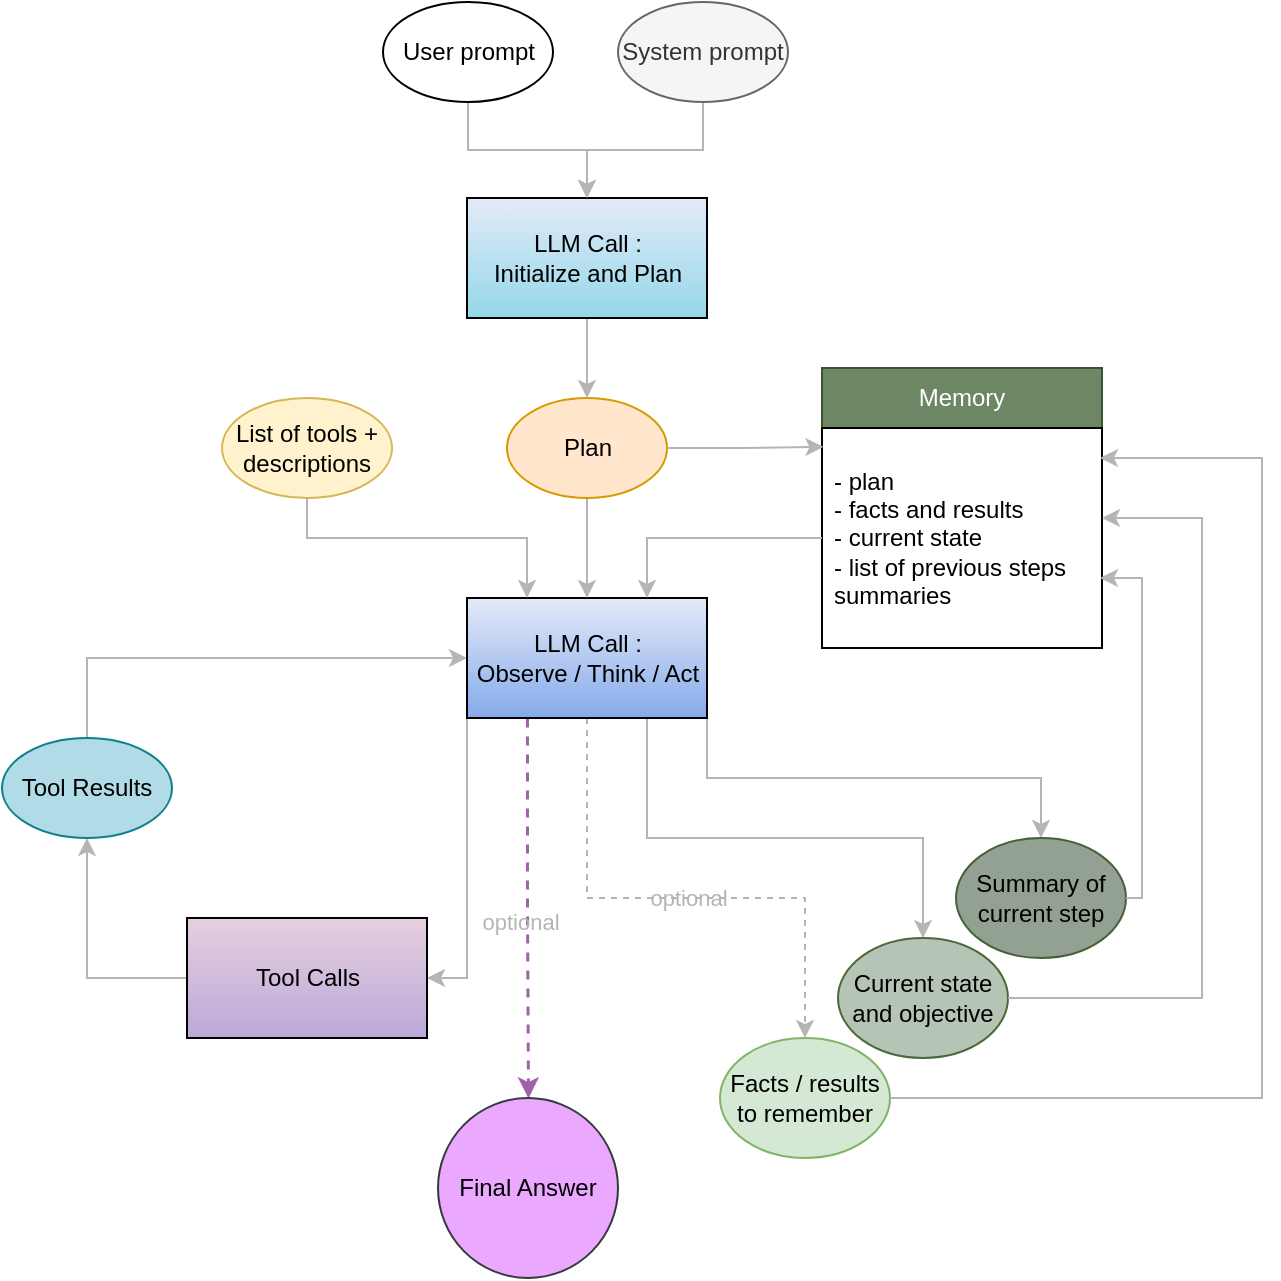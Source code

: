 <mxfile version="27.2.0">
  <diagram name="Page-1" id="JvaklNtXrmq-4t3S-JLK">
    <mxGraphModel dx="841" dy="793" grid="1" gridSize="10" guides="1" tooltips="1" connect="1" arrows="1" fold="1" page="1" pageScale="1" pageWidth="850" pageHeight="1100" math="0" shadow="0">
      <root>
        <mxCell id="0" />
        <mxCell id="1" parent="0" />
        <mxCell id="i7cNAYxJvQmcKjfNgW10-31" style="edgeStyle=orthogonalEdgeStyle;rounded=0;orthogonalLoop=1;jettySize=auto;html=1;exitX=0.5;exitY=0;exitDx=0;exitDy=0;entryX=0;entryY=0.5;entryDx=0;entryDy=0;strokeColor=#B5B5B5;" parent="1" source="i7cNAYxJvQmcKjfNgW10-8" target="i7cNAYxJvQmcKjfNgW10-2" edge="1">
          <mxGeometry relative="1" as="geometry">
            <mxPoint x="201" y="590" as="sourcePoint" />
            <Array as="points">
              <mxPoint x="104" y="590" />
            </Array>
          </mxGeometry>
        </mxCell>
        <mxCell id="D9TJT49YOGGdT0zVbVQS-24" style="edgeStyle=orthogonalEdgeStyle;rounded=0;orthogonalLoop=1;jettySize=auto;html=1;exitX=0;exitY=1;exitDx=0;exitDy=0;entryX=1;entryY=0.5;entryDx=0;entryDy=0;strokeColor=#B5B5B5;" edge="1" parent="1" source="i7cNAYxJvQmcKjfNgW10-2" target="D9TJT49YOGGdT0zVbVQS-2">
          <mxGeometry relative="1" as="geometry">
            <Array as="points">
              <mxPoint x="294" y="750" />
            </Array>
          </mxGeometry>
        </mxCell>
        <mxCell id="D9TJT49YOGGdT0zVbVQS-42" style="edgeStyle=orthogonalEdgeStyle;rounded=0;orthogonalLoop=1;jettySize=auto;html=1;exitX=1;exitY=1;exitDx=0;exitDy=0;strokeColor=#B5B5B5;" edge="1" parent="1" source="i7cNAYxJvQmcKjfNgW10-2" target="D9TJT49YOGGdT0zVbVQS-21">
          <mxGeometry relative="1" as="geometry" />
        </mxCell>
        <mxCell id="D9TJT49YOGGdT0zVbVQS-43" style="edgeStyle=orthogonalEdgeStyle;rounded=0;orthogonalLoop=1;jettySize=auto;html=1;exitX=0.75;exitY=1;exitDx=0;exitDy=0;entryX=0.5;entryY=0;entryDx=0;entryDy=0;strokeColor=#B5B5B5;" edge="1" parent="1" source="i7cNAYxJvQmcKjfNgW10-2" target="D9TJT49YOGGdT0zVbVQS-22">
          <mxGeometry relative="1" as="geometry">
            <Array as="points">
              <mxPoint x="383" y="680" />
              <mxPoint x="521" y="680" />
            </Array>
          </mxGeometry>
        </mxCell>
        <mxCell id="D9TJT49YOGGdT0zVbVQS-44" style="edgeStyle=orthogonalEdgeStyle;rounded=0;orthogonalLoop=1;jettySize=auto;html=1;exitX=0.5;exitY=1;exitDx=0;exitDy=0;entryX=0.5;entryY=0;entryDx=0;entryDy=0;dashed=1;strokeColor=#B5B5B5;" edge="1" parent="1" source="i7cNAYxJvQmcKjfNgW10-2" target="D9TJT49YOGGdT0zVbVQS-23">
          <mxGeometry relative="1" as="geometry">
            <Array as="points">
              <mxPoint x="353" y="710" />
              <mxPoint x="463" y="710" />
            </Array>
          </mxGeometry>
        </mxCell>
        <mxCell id="D9TJT49YOGGdT0zVbVQS-49" value="&lt;span style=&quot;color: rgb(181, 181, 181);&quot;&gt;optional&lt;/span&gt;" style="edgeLabel;html=1;align=center;verticalAlign=middle;resizable=0;points=[];labelBackgroundColor=none;" vertex="1" connectable="0" parent="D9TJT49YOGGdT0zVbVQS-44">
          <mxGeometry x="0.044" relative="1" as="geometry">
            <mxPoint as="offset" />
          </mxGeometry>
        </mxCell>
        <mxCell id="D9TJT49YOGGdT0zVbVQS-48" style="edgeStyle=orthogonalEdgeStyle;rounded=0;orthogonalLoop=1;jettySize=auto;html=1;exitX=0.25;exitY=1;exitDx=0;exitDy=0;entryX=0.5;entryY=0;entryDx=0;entryDy=0;dashed=1;fillColor=#60a917;strokeColor=#9F63A8;strokeWidth=1.5;" edge="1" parent="1" source="i7cNAYxJvQmcKjfNgW10-2" target="D9TJT49YOGGdT0zVbVQS-5">
          <mxGeometry relative="1" as="geometry">
            <mxPoint x="323.286" y="870" as="targetPoint" />
          </mxGeometry>
        </mxCell>
        <mxCell id="D9TJT49YOGGdT0zVbVQS-55" value="&lt;span style=&quot;color: rgb(181, 181, 181);&quot;&gt;optional&lt;/span&gt;" style="edgeLabel;html=1;align=center;verticalAlign=middle;resizable=0;points=[];labelBackgroundColor=none;" vertex="1" connectable="0" parent="D9TJT49YOGGdT0zVbVQS-48">
          <mxGeometry x="0.078" y="-4" relative="1" as="geometry">
            <mxPoint as="offset" />
          </mxGeometry>
        </mxCell>
        <mxCell id="i7cNAYxJvQmcKjfNgW10-2" value="&lt;div&gt;LLM Call :&lt;/div&gt;&lt;div&gt;Observe / Think / Act&lt;/div&gt;" style="rounded=0;whiteSpace=wrap;html=1;fillColor=#E4EAF8;strokeColor=default;gradientColor=#85AAEA;" parent="1" vertex="1">
          <mxGeometry x="293.5" y="560" width="120" height="60" as="geometry" />
        </mxCell>
        <mxCell id="i7cNAYxJvQmcKjfNgW10-14" style="edgeStyle=orthogonalEdgeStyle;rounded=0;orthogonalLoop=1;jettySize=auto;html=1;exitX=0;exitY=0.5;exitDx=0;exitDy=0;entryX=0.5;entryY=1;entryDx=0;entryDy=0;strokeColor=#B5B5B5;" parent="1" source="D9TJT49YOGGdT0zVbVQS-2" target="i7cNAYxJvQmcKjfNgW10-8" edge="1">
          <mxGeometry relative="1" as="geometry">
            <mxPoint x="333.5" y="710" as="sourcePoint" />
            <mxPoint x="181" y="695" as="targetPoint" />
          </mxGeometry>
        </mxCell>
        <mxCell id="i7cNAYxJvQmcKjfNgW10-8" value="Tool Results" style="ellipse;whiteSpace=wrap;html=1;fillColor=#B1DBE6;strokeColor=#0e8088;" parent="1" vertex="1">
          <mxGeometry x="61" y="630" width="85" height="50" as="geometry" />
        </mxCell>
        <mxCell id="i7cNAYxJvQmcKjfNgW10-33" style="edgeStyle=orthogonalEdgeStyle;rounded=0;orthogonalLoop=1;jettySize=auto;html=1;entryX=0.5;entryY=0;entryDx=0;entryDy=0;exitX=0.5;exitY=1;exitDx=0;exitDy=0;strokeColor=#B5B5B5;" parent="1" source="D9TJT49YOGGdT0zVbVQS-7" target="i7cNAYxJvQmcKjfNgW10-2" edge="1">
          <mxGeometry relative="1" as="geometry">
            <mxPoint x="353.5" y="510" as="sourcePoint" />
            <Array as="points">
              <mxPoint x="354" y="510" />
              <mxPoint x="354" y="535" />
              <mxPoint x="354" y="535" />
            </Array>
          </mxGeometry>
        </mxCell>
        <mxCell id="D9TJT49YOGGdT0zVbVQS-2" value="Tool Calls" style="rounded=0;whiteSpace=wrap;html=1;fillColor=#e6d0de;strokeColor=#000000;gradientColor=#BAA8D9;" vertex="1" parent="1">
          <mxGeometry x="153.5" y="720" width="120" height="60" as="geometry" />
        </mxCell>
        <mxCell id="D9TJT49YOGGdT0zVbVQS-4" style="edgeStyle=orthogonalEdgeStyle;rounded=0;orthogonalLoop=1;jettySize=auto;html=1;exitX=0.5;exitY=1;exitDx=0;exitDy=0;entryX=0.25;entryY=0;entryDx=0;entryDy=0;strokeColor=#B5B5B5;" edge="1" parent="1" source="D9TJT49YOGGdT0zVbVQS-3" target="i7cNAYxJvQmcKjfNgW10-2">
          <mxGeometry relative="1" as="geometry">
            <mxPoint x="311" y="540" as="targetPoint" />
            <Array as="points">
              <mxPoint x="214" y="530" />
              <mxPoint x="324" y="530" />
            </Array>
          </mxGeometry>
        </mxCell>
        <mxCell id="D9TJT49YOGGdT0zVbVQS-3" value="List of tools + descriptions" style="ellipse;whiteSpace=wrap;html=1;fillColor=#fff2cc;strokeColor=#d6b656;" vertex="1" parent="1">
          <mxGeometry x="171" y="460" width="85" height="50" as="geometry" />
        </mxCell>
        <mxCell id="D9TJT49YOGGdT0zVbVQS-5" value="Final Answer" style="ellipse;whiteSpace=wrap;html=1;aspect=fixed;fillColor=light-dark(#EAA8FF,#572B2B);strokeColor=#36393d;" vertex="1" parent="1">
          <mxGeometry x="279" y="810" width="90" height="90" as="geometry" />
        </mxCell>
        <mxCell id="D9TJT49YOGGdT0zVbVQS-7" value="Plan" style="ellipse;whiteSpace=wrap;html=1;fillColor=#ffe6cc;strokeColor=#d79b00;" vertex="1" parent="1">
          <mxGeometry x="313.5" y="460" width="80" height="50" as="geometry" />
        </mxCell>
        <mxCell id="D9TJT49YOGGdT0zVbVQS-9" value="Memory" style="swimlane;fontStyle=0;childLayout=stackLayout;horizontal=1;startSize=30;horizontalStack=0;resizeParent=1;resizeParentMax=0;resizeLast=0;collapsible=1;marginBottom=0;whiteSpace=wrap;html=1;rounded=0;shadow=0;glass=0;fillColor=#6d8764;fontColor=#ffffff;strokeColor=#3A5431;labelBackgroundColor=none;strokeWidth=1;" vertex="1" parent="1">
          <mxGeometry x="471" y="445" width="140" height="140" as="geometry" />
        </mxCell>
        <mxCell id="D9TJT49YOGGdT0zVbVQS-12" value="&lt;div&gt;- plan&lt;/div&gt;&lt;div&gt;- facts and results&lt;/div&gt;&lt;div&gt;- current state&lt;/div&gt;&lt;div&gt;- list of previous steps summaries&lt;/div&gt;" style="text;strokeColor=default;fillColor=default;align=left;verticalAlign=middle;spacingLeft=4;spacingRight=4;overflow=hidden;points=[[0,0.5],[1,0.5]];portConstraint=eastwest;rotatable=0;whiteSpace=wrap;html=1;labelBackgroundColor=none;rounded=0;" vertex="1" parent="D9TJT49YOGGdT0zVbVQS-9">
          <mxGeometry y="30" width="140" height="110" as="geometry" />
        </mxCell>
        <mxCell id="D9TJT49YOGGdT0zVbVQS-13" style="edgeStyle=orthogonalEdgeStyle;rounded=0;orthogonalLoop=1;jettySize=auto;html=1;exitX=0;exitY=0.5;exitDx=0;exitDy=0;entryX=0.75;entryY=0;entryDx=0;entryDy=0;strokeColor=#B5B5B5;" edge="1" parent="1" source="D9TJT49YOGGdT0zVbVQS-12" target="i7cNAYxJvQmcKjfNgW10-2">
          <mxGeometry relative="1" as="geometry">
            <Array as="points">
              <mxPoint x="471" y="530" />
              <mxPoint x="384" y="530" />
            </Array>
          </mxGeometry>
        </mxCell>
        <mxCell id="D9TJT49YOGGdT0zVbVQS-15" style="edgeStyle=orthogonalEdgeStyle;rounded=0;orthogonalLoop=1;jettySize=auto;html=1;exitX=1;exitY=0.5;exitDx=0;exitDy=0;strokeColor=#B5B5B5;entryX=0.005;entryY=0.085;entryDx=0;entryDy=0;entryPerimeter=0;" edge="1" parent="1" source="D9TJT49YOGGdT0zVbVQS-7" target="D9TJT49YOGGdT0zVbVQS-12">
          <mxGeometry relative="1" as="geometry">
            <mxPoint x="468" y="485" as="targetPoint" />
          </mxGeometry>
        </mxCell>
        <mxCell id="D9TJT49YOGGdT0zVbVQS-18" style="edgeStyle=orthogonalEdgeStyle;rounded=0;orthogonalLoop=1;jettySize=auto;html=1;exitX=0.5;exitY=1;exitDx=0;exitDy=0;entryX=0.5;entryY=0;entryDx=0;entryDy=0;strokeColor=#B5B5B5;" edge="1" parent="1" source="D9TJT49YOGGdT0zVbVQS-17" target="D9TJT49YOGGdT0zVbVQS-7">
          <mxGeometry relative="1" as="geometry" />
        </mxCell>
        <mxCell id="D9TJT49YOGGdT0zVbVQS-17" value="&lt;div&gt;LLM Call :&lt;/div&gt;&lt;div&gt;Initialize and Plan&lt;/div&gt;" style="rounded=0;whiteSpace=wrap;html=1;fillColor=#E4EAF8;strokeColor=default;gradientColor=#93D8EA;" vertex="1" parent="1">
          <mxGeometry x="293.5" y="360" width="120" height="60" as="geometry" />
        </mxCell>
        <mxCell id="D9TJT49YOGGdT0zVbVQS-21" value="Summary of current step" style="ellipse;whiteSpace=wrap;html=1;fillColor=#93A193;strokeColor=#466137;" vertex="1" parent="1">
          <mxGeometry x="538" y="680" width="85" height="60" as="geometry" />
        </mxCell>
        <mxCell id="D9TJT49YOGGdT0zVbVQS-22" value="Current state and objective" style="ellipse;whiteSpace=wrap;html=1;fillColor=#B5C4B4;strokeColor=#4C693C;" vertex="1" parent="1">
          <mxGeometry x="479" y="730" width="85" height="60" as="geometry" />
        </mxCell>
        <mxCell id="D9TJT49YOGGdT0zVbVQS-23" value="Facts / results to remember" style="ellipse;whiteSpace=wrap;html=1;fillColor=#d5e8d4;strokeColor=#82b366;" vertex="1" parent="1">
          <mxGeometry x="420" y="780" width="85" height="60" as="geometry" />
        </mxCell>
        <mxCell id="D9TJT49YOGGdT0zVbVQS-34" style="edgeStyle=orthogonalEdgeStyle;rounded=0;orthogonalLoop=1;jettySize=auto;html=1;exitX=1;exitY=0.5;exitDx=0;exitDy=0;strokeColor=#B5B5B5;" edge="1" parent="1" source="D9TJT49YOGGdT0zVbVQS-21">
          <mxGeometry relative="1" as="geometry">
            <mxPoint x="610" y="550" as="targetPoint" />
            <Array as="points">
              <mxPoint x="631" y="710" />
              <mxPoint x="631" y="550" />
            </Array>
          </mxGeometry>
        </mxCell>
        <mxCell id="D9TJT49YOGGdT0zVbVQS-35" style="edgeStyle=orthogonalEdgeStyle;rounded=0;orthogonalLoop=1;jettySize=auto;html=1;exitX=1;exitY=0.5;exitDx=0;exitDy=0;strokeColor=#B5B5B5;" edge="1" parent="1" source="D9TJT49YOGGdT0zVbVQS-22">
          <mxGeometry relative="1" as="geometry">
            <mxPoint x="611" y="520" as="targetPoint" />
            <Array as="points">
              <mxPoint x="661" y="760" />
              <mxPoint x="661" y="520" />
            </Array>
          </mxGeometry>
        </mxCell>
        <mxCell id="D9TJT49YOGGdT0zVbVQS-36" style="edgeStyle=orthogonalEdgeStyle;rounded=0;orthogonalLoop=1;jettySize=auto;html=1;exitX=1;exitY=0.5;exitDx=0;exitDy=0;strokeColor=#B5B5B5;" edge="1" parent="1" source="D9TJT49YOGGdT0zVbVQS-23">
          <mxGeometry relative="1" as="geometry">
            <mxPoint x="610" y="490" as="targetPoint" />
            <Array as="points">
              <mxPoint x="691" y="810" />
              <mxPoint x="691" y="490" />
            </Array>
          </mxGeometry>
        </mxCell>
        <mxCell id="D9TJT49YOGGdT0zVbVQS-39" style="edgeStyle=orthogonalEdgeStyle;rounded=0;orthogonalLoop=1;jettySize=auto;html=1;exitX=0.5;exitY=1;exitDx=0;exitDy=0;entryX=0.5;entryY=0;entryDx=0;entryDy=0;strokeColor=#B5B5B5;" edge="1" parent="1" source="D9TJT49YOGGdT0zVbVQS-37" target="D9TJT49YOGGdT0zVbVQS-17">
          <mxGeometry relative="1" as="geometry" />
        </mxCell>
        <mxCell id="D9TJT49YOGGdT0zVbVQS-37" value="User prompt" style="ellipse;whiteSpace=wrap;html=1;" vertex="1" parent="1">
          <mxGeometry x="251.5" y="262" width="85" height="50" as="geometry" />
        </mxCell>
        <mxCell id="D9TJT49YOGGdT0zVbVQS-41" style="edgeStyle=orthogonalEdgeStyle;rounded=0;orthogonalLoop=1;jettySize=auto;html=1;exitX=0.5;exitY=1;exitDx=0;exitDy=0;entryX=0.5;entryY=0;entryDx=0;entryDy=0;strokeColor=#B5B5B5;" edge="1" parent="1" source="D9TJT49YOGGdT0zVbVQS-38" target="D9TJT49YOGGdT0zVbVQS-17">
          <mxGeometry relative="1" as="geometry" />
        </mxCell>
        <mxCell id="D9TJT49YOGGdT0zVbVQS-38" value="System prompt" style="ellipse;whiteSpace=wrap;html=1;fillColor=#f5f5f5;strokeColor=#666666;fontColor=#333333;" vertex="1" parent="1">
          <mxGeometry x="369" y="262" width="85" height="50" as="geometry" />
        </mxCell>
      </root>
    </mxGraphModel>
  </diagram>
</mxfile>
